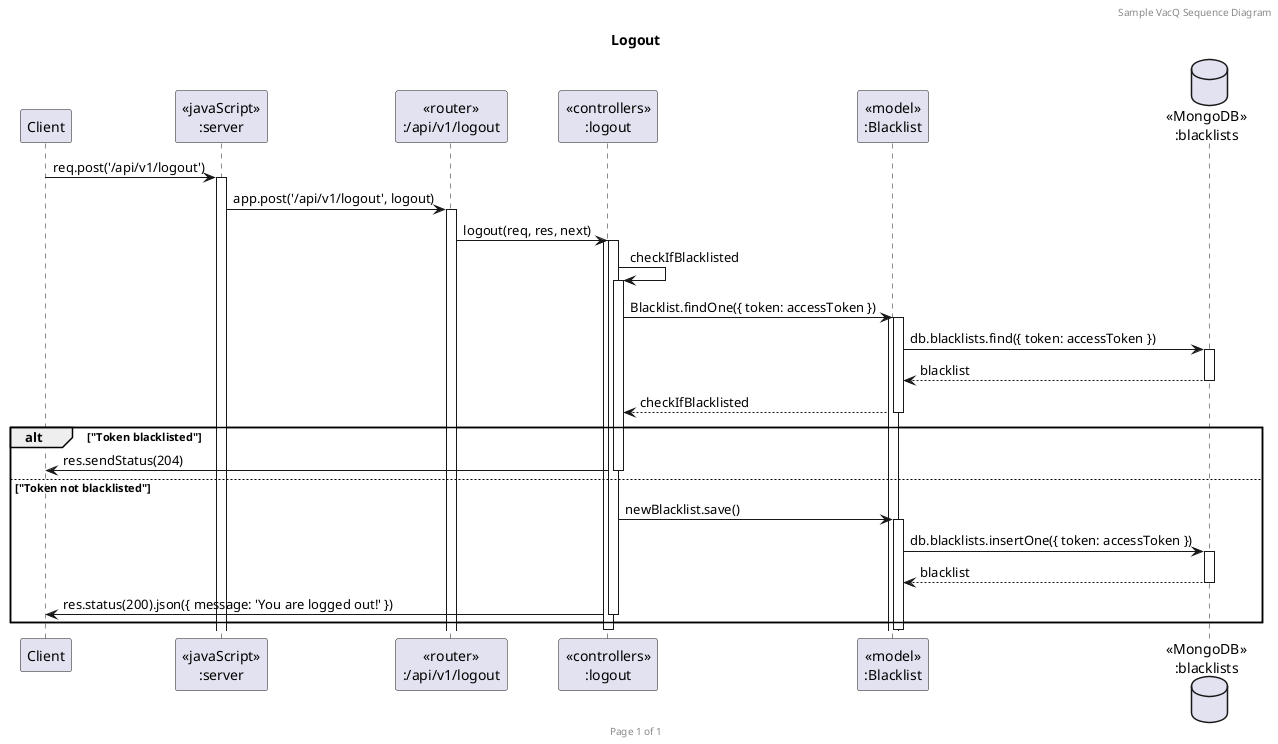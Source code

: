 @startuml Logout

header Sample VacQ Sequence Diagram
footer Page %page% of %lastpage%
title "Logout"

participant "Client" as client
participant "<<javaScript>>\n:server" as server
participant "<<router>>\n:/api/v1/logout" as routerLogout
participant "<<controllers>>\n:logout" as controllersLogout
participant "<<model>>\n:Blacklist" as modelBlacklist
database "<<MongoDB>>\n:blacklists" as BlacklistsDatabase

client->server ++:req.post('/api/v1/logout')
server->routerLogout ++:app.post('/api/v1/logout', logout)
routerLogout -> controllersLogout ++:logout(req, res, next)
activate controllersLogout

controllersLogout->controllersLogout ++:checkIfBlacklisted
controllersLogout->modelBlacklist ++:Blacklist.findOne({ token: accessToken })
activate modelBlacklist
modelBlacklist->BlacklistsDatabase ++:db.blacklists.find({ token: accessToken })
BlacklistsDatabase-->modelBlacklist --:blacklist
modelBlacklist --> controllersLogout --:checkIfBlacklisted

alt "Token blacklisted"
    controllersLogout->client --:res.sendStatus(204)
else "Token not blacklisted"
    controllersLogout->modelBlacklist ++:newBlacklist.save()
    modelBlacklist->BlacklistsDatabase ++:db.blacklists.insertOne({ token: accessToken })
    BlacklistsDatabase-->modelBlacklist --:blacklist
    controllersLogout->client --:res.status(200).json({ message: 'You are logged out!' })
end

deactivate modelBlacklist
deactivate controllersLogout
@enduml

